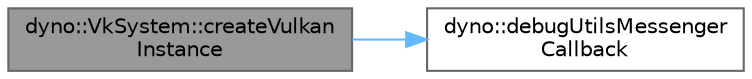 digraph "dyno::VkSystem::createVulkanInstance"
{
 // LATEX_PDF_SIZE
  bgcolor="transparent";
  edge [fontname=Helvetica,fontsize=10,labelfontname=Helvetica,labelfontsize=10];
  node [fontname=Helvetica,fontsize=10,shape=box,height=0.2,width=0.4];
  rankdir="LR";
  Node1 [id="Node000001",label="dyno::VkSystem::createVulkan\lInstance",height=0.2,width=0.4,color="gray40", fillcolor="grey60", style="filled", fontcolor="black",tooltip="Creates the application wide Vulkan instance."];
  Node1 -> Node2 [id="edge1_Node000001_Node000002",color="steelblue1",style="solid",tooltip=" "];
  Node2 [id="Node000002",label="dyno::debugUtilsMessenger\lCallback",height=0.2,width=0.4,color="grey40", fillcolor="white", style="filled",URL="$namespacedyno.html#afd8ac52a04a5d22f899f549a818f495f",tooltip=" "];
}

